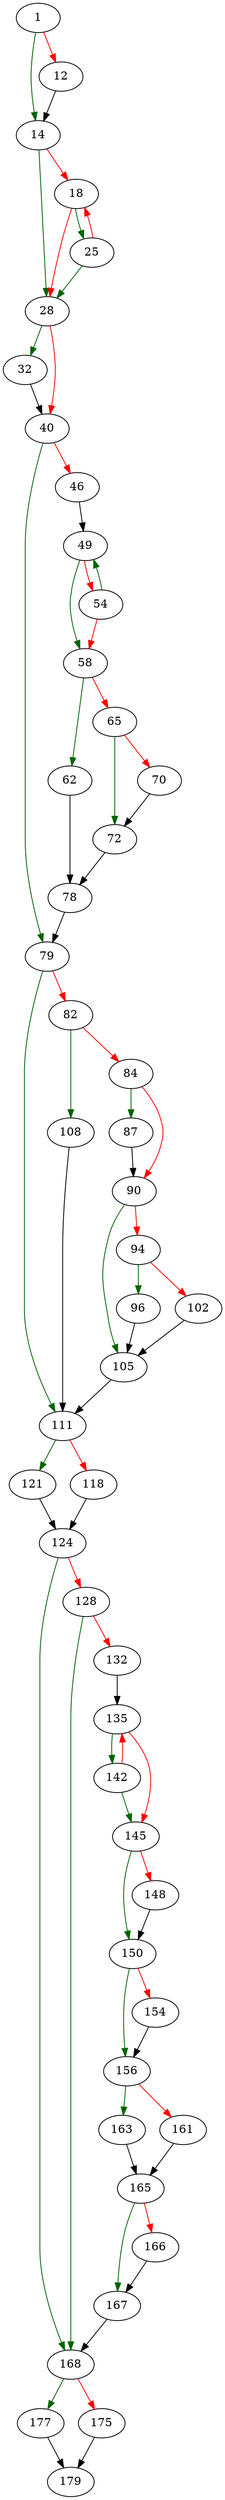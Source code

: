 strict digraph "print_entry" {
	// Node definitions.
	1 [entry=true];
	14;
	12;
	28;
	18;
	25;
	32;
	40;
	79;
	46;
	49;
	58;
	54;
	62;
	65;
	78;
	72;
	70;
	111;
	82;
	108;
	84;
	87;
	90;
	105;
	94;
	96;
	102;
	121;
	118;
	124;
	168;
	128;
	132;
	135;
	142;
	145;
	150;
	148;
	156;
	154;
	163;
	161;
	165;
	167;
	166;
	177;
	175;
	179;

	// Edge definitions.
	1 -> 14 [
		color=darkgreen
		cond=true
	];
	1 -> 12 [
		color=red
		cond=false
	];
	14 -> 28 [
		color=darkgreen
		cond=true
	];
	14 -> 18 [
		color=red
		cond=false
	];
	12 -> 14;
	28 -> 32 [
		color=darkgreen
		cond=true
	];
	28 -> 40 [
		color=red
		cond=false
	];
	18 -> 28 [
		color=red
		cond=false
	];
	18 -> 25 [
		color=darkgreen
		cond=true
	];
	25 -> 28 [
		color=darkgreen
		cond=true
	];
	25 -> 18 [
		color=red
		cond=false
	];
	32 -> 40;
	40 -> 79 [
		color=darkgreen
		cond=true
	];
	40 -> 46 [
		color=red
		cond=false
	];
	79 -> 111 [
		color=darkgreen
		cond=true
	];
	79 -> 82 [
		color=red
		cond=false
	];
	46 -> 49;
	49 -> 58 [
		color=darkgreen
		cond=true
	];
	49 -> 54 [
		color=red
		cond=false
	];
	58 -> 62 [
		color=darkgreen
		cond=true
	];
	58 -> 65 [
		color=red
		cond=false
	];
	54 -> 49 [
		color=darkgreen
		cond=true
	];
	54 -> 58 [
		color=red
		cond=false
	];
	62 -> 78;
	65 -> 72 [
		color=darkgreen
		cond=true
	];
	65 -> 70 [
		color=red
		cond=false
	];
	78 -> 79;
	72 -> 78;
	70 -> 72;
	111 -> 121 [
		color=darkgreen
		cond=true
	];
	111 -> 118 [
		color=red
		cond=false
	];
	82 -> 108 [
		color=darkgreen
		cond=true
	];
	82 -> 84 [
		color=red
		cond=false
	];
	108 -> 111;
	84 -> 87 [
		color=darkgreen
		cond=true
	];
	84 -> 90 [
		color=red
		cond=false
	];
	87 -> 90;
	90 -> 105 [
		color=darkgreen
		cond=true
	];
	90 -> 94 [
		color=red
		cond=false
	];
	105 -> 111;
	94 -> 96 [
		color=darkgreen
		cond=true
	];
	94 -> 102 [
		color=red
		cond=false
	];
	96 -> 105;
	102 -> 105;
	121 -> 124;
	118 -> 124;
	124 -> 168 [
		color=darkgreen
		cond=true
	];
	124 -> 128 [
		color=red
		cond=false
	];
	168 -> 177 [
		color=darkgreen
		cond=true
	];
	168 -> 175 [
		color=red
		cond=false
	];
	128 -> 168 [
		color=darkgreen
		cond=true
	];
	128 -> 132 [
		color=red
		cond=false
	];
	132 -> 135;
	135 -> 142 [
		color=darkgreen
		cond=true
	];
	135 -> 145 [
		color=red
		cond=false
	];
	142 -> 135 [
		color=red
		cond=false
	];
	142 -> 145 [
		color=darkgreen
		cond=true
	];
	145 -> 150 [
		color=darkgreen
		cond=true
	];
	145 -> 148 [
		color=red
		cond=false
	];
	150 -> 156 [
		color=darkgreen
		cond=true
	];
	150 -> 154 [
		color=red
		cond=false
	];
	148 -> 150;
	156 -> 163 [
		color=darkgreen
		cond=true
	];
	156 -> 161 [
		color=red
		cond=false
	];
	154 -> 156;
	163 -> 165;
	161 -> 165;
	165 -> 167 [
		color=darkgreen
		cond=true
	];
	165 -> 166 [
		color=red
		cond=false
	];
	167 -> 168;
	166 -> 167;
	177 -> 179;
	175 -> 179;
}
